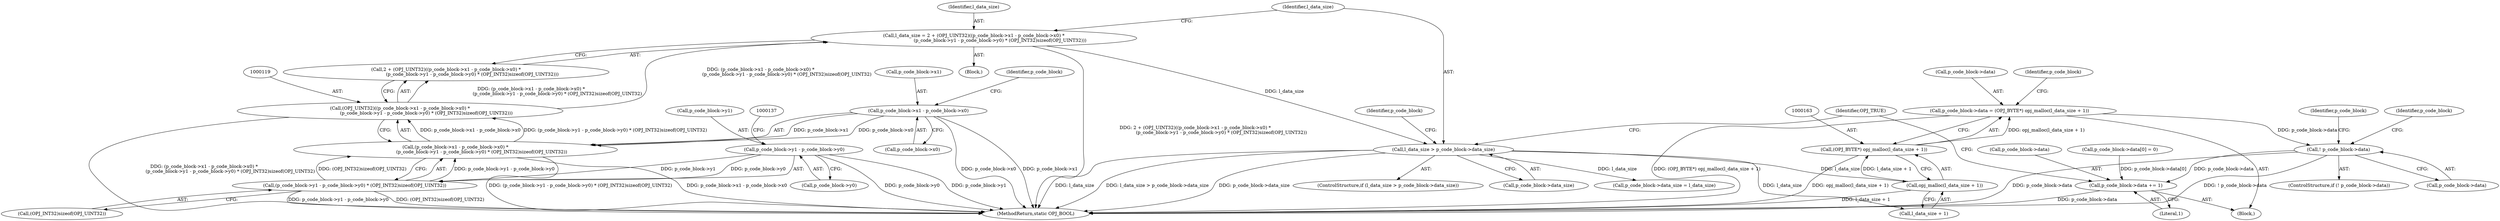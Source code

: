 digraph "0_openjpeg_afb308b9ccbe129608c9205cf3bb39bbefad90b9@pointer" {
"1000169" [label="(Call,! p_code_block->data)"];
"1000158" [label="(Call,p_code_block->data = (OPJ_BYTE*) opj_malloc(l_data_size + 1))"];
"1000162" [label="(Call,(OPJ_BYTE*) opj_malloc(l_data_size + 1))"];
"1000164" [label="(Call,opj_malloc(l_data_size + 1))"];
"1000141" [label="(Call,l_data_size > p_code_block->data_size)"];
"1000114" [label="(Call,l_data_size = 2 + (OPJ_UINT32)((p_code_block->x1 - p_code_block->x0) *\n                                    (p_code_block->y1 - p_code_block->y0) * (OPJ_INT32)sizeof(OPJ_UINT32)))"];
"1000118" [label="(Call,(OPJ_UINT32)((p_code_block->x1 - p_code_block->x0) *\n                                    (p_code_block->y1 - p_code_block->y0) * (OPJ_INT32)sizeof(OPJ_UINT32)))"];
"1000120" [label="(Call,(p_code_block->x1 - p_code_block->x0) *\n                                    (p_code_block->y1 - p_code_block->y0) * (OPJ_INT32)sizeof(OPJ_UINT32))"];
"1000121" [label="(Call,p_code_block->x1 - p_code_block->x0)"];
"1000128" [label="(Call,(p_code_block->y1 - p_code_block->y0) * (OPJ_INT32)sizeof(OPJ_UINT32))"];
"1000129" [label="(Call,p_code_block->y1 - p_code_block->y0)"];
"1000193" [label="(Call,p_code_block->data += 1)"];
"1000129" [label="(Call,p_code_block->y1 - p_code_block->y0)"];
"1000128" [label="(Call,(p_code_block->y1 - p_code_block->y0) * (OPJ_INT32)sizeof(OPJ_UINT32))"];
"1000197" [label="(Literal,1)"];
"1000158" [label="(Call,p_code_block->data = (OPJ_BYTE*) opj_malloc(l_data_size + 1))"];
"1000146" [label="(Block,)"];
"1000116" [label="(Call,2 + (OPJ_UINT32)((p_code_block->x1 - p_code_block->x0) *\n                                    (p_code_block->y1 - p_code_block->y0) * (OPJ_INT32)sizeof(OPJ_UINT32)))"];
"1000115" [label="(Identifier,l_data_size)"];
"1000142" [label="(Identifier,l_data_size)"];
"1000162" [label="(Call,(OPJ_BYTE*) opj_malloc(l_data_size + 1))"];
"1000122" [label="(Call,p_code_block->x1)"];
"1000176" [label="(Identifier,p_code_block)"];
"1000199" [label="(Identifier,OPJ_TRUE)"];
"1000130" [label="(Call,p_code_block->y1)"];
"1000194" [label="(Call,p_code_block->data)"];
"1000169" [label="(Call,! p_code_block->data)"];
"1000136" [label="(Call,(OPJ_INT32)sizeof(OPJ_UINT32))"];
"1000125" [label="(Call,p_code_block->x0)"];
"1000170" [label="(Call,p_code_block->data)"];
"1000165" [label="(Call,l_data_size + 1)"];
"1000168" [label="(ControlStructure,if (! p_code_block->data))"];
"1000140" [label="(ControlStructure,if (l_data_size > p_code_block->data_size))"];
"1000143" [label="(Call,p_code_block->data_size)"];
"1000200" [label="(MethodReturn,static OPJ_BOOL)"];
"1000181" [label="(Call,p_code_block->data_size = l_data_size)"];
"1000159" [label="(Call,p_code_block->data)"];
"1000131" [label="(Identifier,p_code_block)"];
"1000149" [label="(Identifier,p_code_block)"];
"1000121" [label="(Call,p_code_block->x1 - p_code_block->x0)"];
"1000133" [label="(Call,p_code_block->y0)"];
"1000164" [label="(Call,opj_malloc(l_data_size + 1))"];
"1000141" [label="(Call,l_data_size > p_code_block->data_size)"];
"1000112" [label="(Block,)"];
"1000186" [label="(Call,p_code_block->data[0] = 0)"];
"1000114" [label="(Call,l_data_size = 2 + (OPJ_UINT32)((p_code_block->x1 - p_code_block->x0) *\n                                    (p_code_block->y1 - p_code_block->y0) * (OPJ_INT32)sizeof(OPJ_UINT32)))"];
"1000183" [label="(Identifier,p_code_block)"];
"1000193" [label="(Call,p_code_block->data += 1)"];
"1000120" [label="(Call,(p_code_block->x1 - p_code_block->x0) *\n                                    (p_code_block->y1 - p_code_block->y0) * (OPJ_INT32)sizeof(OPJ_UINT32))"];
"1000118" [label="(Call,(OPJ_UINT32)((p_code_block->x1 - p_code_block->x0) *\n                                    (p_code_block->y1 - p_code_block->y0) * (OPJ_INT32)sizeof(OPJ_UINT32)))"];
"1000171" [label="(Identifier,p_code_block)"];
"1000169" -> "1000168"  [label="AST: "];
"1000169" -> "1000170"  [label="CFG: "];
"1000170" -> "1000169"  [label="AST: "];
"1000176" -> "1000169"  [label="CFG: "];
"1000183" -> "1000169"  [label="CFG: "];
"1000169" -> "1000200"  [label="DDG: ! p_code_block->data"];
"1000169" -> "1000200"  [label="DDG: p_code_block->data"];
"1000158" -> "1000169"  [label="DDG: p_code_block->data"];
"1000169" -> "1000193"  [label="DDG: p_code_block->data"];
"1000158" -> "1000146"  [label="AST: "];
"1000158" -> "1000162"  [label="CFG: "];
"1000159" -> "1000158"  [label="AST: "];
"1000162" -> "1000158"  [label="AST: "];
"1000171" -> "1000158"  [label="CFG: "];
"1000158" -> "1000200"  [label="DDG: (OPJ_BYTE*) opj_malloc(l_data_size + 1)"];
"1000162" -> "1000158"  [label="DDG: opj_malloc(l_data_size + 1)"];
"1000162" -> "1000164"  [label="CFG: "];
"1000163" -> "1000162"  [label="AST: "];
"1000164" -> "1000162"  [label="AST: "];
"1000162" -> "1000200"  [label="DDG: opj_malloc(l_data_size + 1)"];
"1000164" -> "1000162"  [label="DDG: l_data_size + 1"];
"1000164" -> "1000165"  [label="CFG: "];
"1000165" -> "1000164"  [label="AST: "];
"1000164" -> "1000200"  [label="DDG: l_data_size + 1"];
"1000141" -> "1000164"  [label="DDG: l_data_size"];
"1000141" -> "1000140"  [label="AST: "];
"1000141" -> "1000143"  [label="CFG: "];
"1000142" -> "1000141"  [label="AST: "];
"1000143" -> "1000141"  [label="AST: "];
"1000149" -> "1000141"  [label="CFG: "];
"1000199" -> "1000141"  [label="CFG: "];
"1000141" -> "1000200"  [label="DDG: l_data_size"];
"1000141" -> "1000200"  [label="DDG: l_data_size > p_code_block->data_size"];
"1000141" -> "1000200"  [label="DDG: p_code_block->data_size"];
"1000114" -> "1000141"  [label="DDG: l_data_size"];
"1000141" -> "1000165"  [label="DDG: l_data_size"];
"1000141" -> "1000181"  [label="DDG: l_data_size"];
"1000114" -> "1000112"  [label="AST: "];
"1000114" -> "1000116"  [label="CFG: "];
"1000115" -> "1000114"  [label="AST: "];
"1000116" -> "1000114"  [label="AST: "];
"1000142" -> "1000114"  [label="CFG: "];
"1000114" -> "1000200"  [label="DDG: 2 + (OPJ_UINT32)((p_code_block->x1 - p_code_block->x0) *\n                                    (p_code_block->y1 - p_code_block->y0) * (OPJ_INT32)sizeof(OPJ_UINT32))"];
"1000118" -> "1000114"  [label="DDG: (p_code_block->x1 - p_code_block->x0) *\n                                    (p_code_block->y1 - p_code_block->y0) * (OPJ_INT32)sizeof(OPJ_UINT32)"];
"1000118" -> "1000116"  [label="AST: "];
"1000118" -> "1000120"  [label="CFG: "];
"1000119" -> "1000118"  [label="AST: "];
"1000120" -> "1000118"  [label="AST: "];
"1000116" -> "1000118"  [label="CFG: "];
"1000118" -> "1000200"  [label="DDG: (p_code_block->x1 - p_code_block->x0) *\n                                    (p_code_block->y1 - p_code_block->y0) * (OPJ_INT32)sizeof(OPJ_UINT32)"];
"1000118" -> "1000116"  [label="DDG: (p_code_block->x1 - p_code_block->x0) *\n                                    (p_code_block->y1 - p_code_block->y0) * (OPJ_INT32)sizeof(OPJ_UINT32)"];
"1000120" -> "1000118"  [label="DDG: p_code_block->x1 - p_code_block->x0"];
"1000120" -> "1000118"  [label="DDG: (p_code_block->y1 - p_code_block->y0) * (OPJ_INT32)sizeof(OPJ_UINT32)"];
"1000120" -> "1000128"  [label="CFG: "];
"1000121" -> "1000120"  [label="AST: "];
"1000128" -> "1000120"  [label="AST: "];
"1000120" -> "1000200"  [label="DDG: p_code_block->x1 - p_code_block->x0"];
"1000120" -> "1000200"  [label="DDG: (p_code_block->y1 - p_code_block->y0) * (OPJ_INT32)sizeof(OPJ_UINT32)"];
"1000121" -> "1000120"  [label="DDG: p_code_block->x1"];
"1000121" -> "1000120"  [label="DDG: p_code_block->x0"];
"1000128" -> "1000120"  [label="DDG: p_code_block->y1 - p_code_block->y0"];
"1000128" -> "1000120"  [label="DDG: (OPJ_INT32)sizeof(OPJ_UINT32)"];
"1000121" -> "1000125"  [label="CFG: "];
"1000122" -> "1000121"  [label="AST: "];
"1000125" -> "1000121"  [label="AST: "];
"1000131" -> "1000121"  [label="CFG: "];
"1000121" -> "1000200"  [label="DDG: p_code_block->x0"];
"1000121" -> "1000200"  [label="DDG: p_code_block->x1"];
"1000128" -> "1000136"  [label="CFG: "];
"1000129" -> "1000128"  [label="AST: "];
"1000136" -> "1000128"  [label="AST: "];
"1000128" -> "1000200"  [label="DDG: p_code_block->y1 - p_code_block->y0"];
"1000128" -> "1000200"  [label="DDG: (OPJ_INT32)sizeof(OPJ_UINT32)"];
"1000129" -> "1000128"  [label="DDG: p_code_block->y1"];
"1000129" -> "1000128"  [label="DDG: p_code_block->y0"];
"1000129" -> "1000133"  [label="CFG: "];
"1000130" -> "1000129"  [label="AST: "];
"1000133" -> "1000129"  [label="AST: "];
"1000137" -> "1000129"  [label="CFG: "];
"1000129" -> "1000200"  [label="DDG: p_code_block->y0"];
"1000129" -> "1000200"  [label="DDG: p_code_block->y1"];
"1000193" -> "1000146"  [label="AST: "];
"1000193" -> "1000197"  [label="CFG: "];
"1000194" -> "1000193"  [label="AST: "];
"1000197" -> "1000193"  [label="AST: "];
"1000199" -> "1000193"  [label="CFG: "];
"1000193" -> "1000200"  [label="DDG: p_code_block->data"];
"1000186" -> "1000193"  [label="DDG: p_code_block->data[0]"];
}
